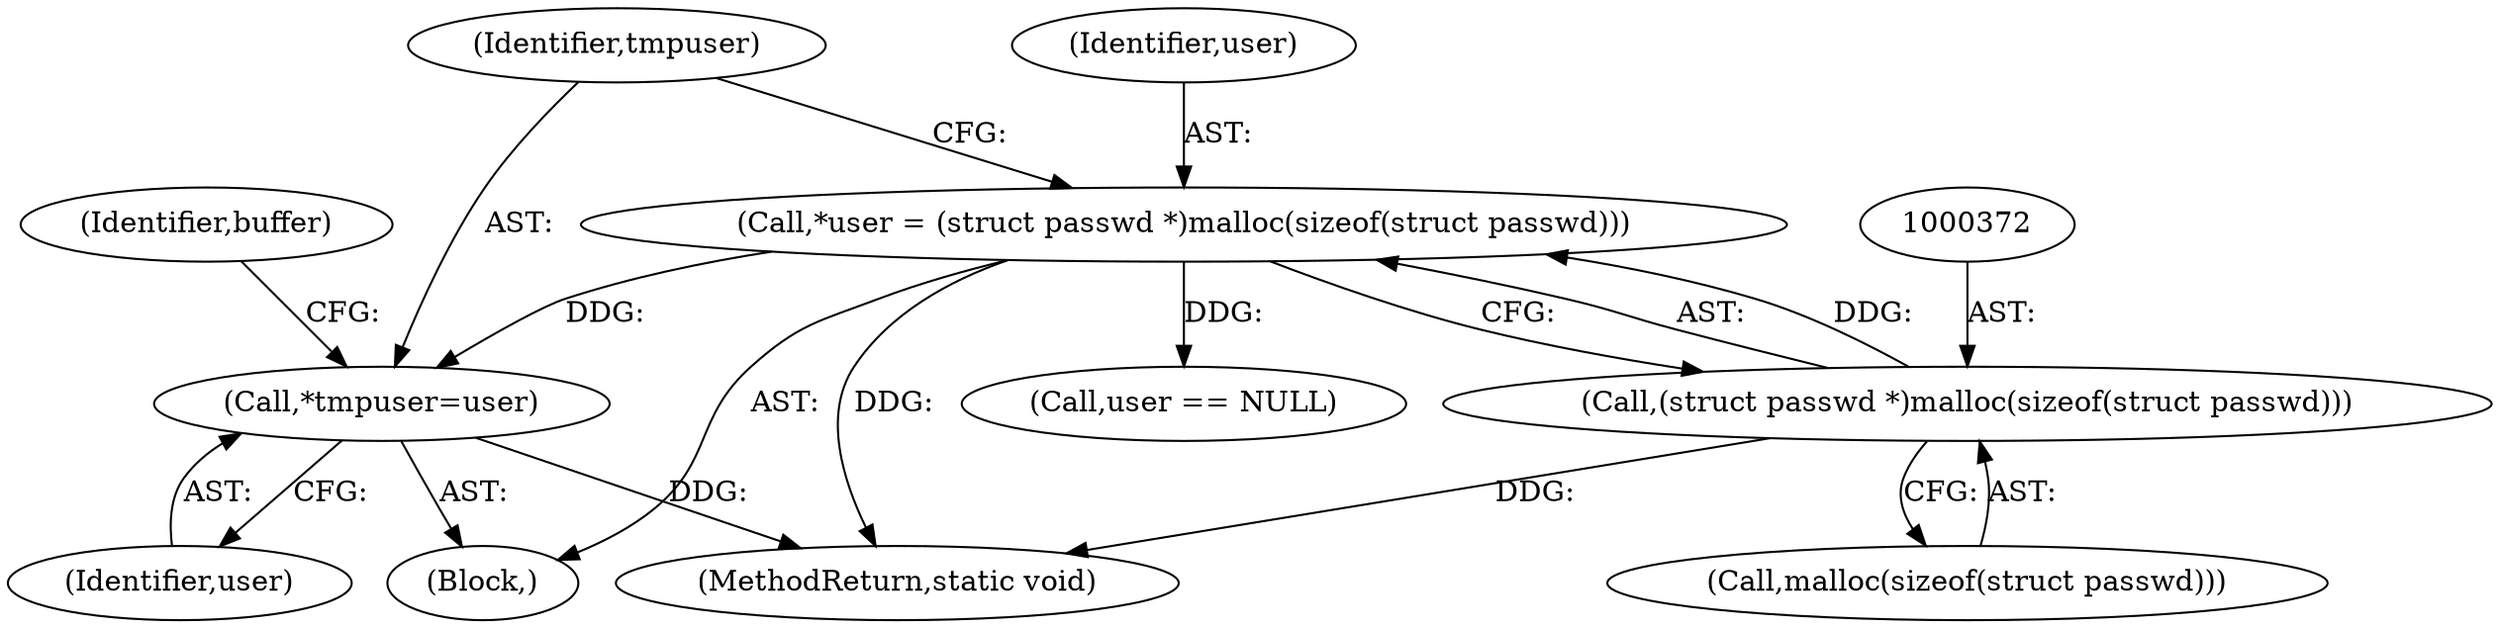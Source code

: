 digraph "0_MAC-Telnet_b69d11727d4f0f8cf719c79e3fb700f55ca03e9a_2@pointer" {
"1000377" [label="(Call,*tmpuser=user)"];
"1000369" [label="(Call,*user = (struct passwd *)malloc(sizeof(struct passwd)))"];
"1000371" [label="(Call,(struct passwd *)malloc(sizeof(struct passwd)))"];
"1000705" [label="(MethodReturn,static void)"];
"1000369" [label="(Call,*user = (struct passwd *)malloc(sizeof(struct passwd)))"];
"1000378" [label="(Identifier,tmpuser)"];
"1000371" [label="(Call,(struct passwd *)malloc(sizeof(struct passwd)))"];
"1000370" [label="(Identifier,user)"];
"1000379" [label="(Identifier,user)"];
"1000382" [label="(Identifier,buffer)"];
"1000373" [label="(Call,malloc(sizeof(struct passwd)))"];
"1000365" [label="(Block,)"];
"1000377" [label="(Call,*tmpuser=user)"];
"1000387" [label="(Call,user == NULL)"];
"1000377" -> "1000365"  [label="AST: "];
"1000377" -> "1000379"  [label="CFG: "];
"1000378" -> "1000377"  [label="AST: "];
"1000379" -> "1000377"  [label="AST: "];
"1000382" -> "1000377"  [label="CFG: "];
"1000377" -> "1000705"  [label="DDG: "];
"1000369" -> "1000377"  [label="DDG: "];
"1000369" -> "1000365"  [label="AST: "];
"1000369" -> "1000371"  [label="CFG: "];
"1000370" -> "1000369"  [label="AST: "];
"1000371" -> "1000369"  [label="AST: "];
"1000378" -> "1000369"  [label="CFG: "];
"1000369" -> "1000705"  [label="DDG: "];
"1000371" -> "1000369"  [label="DDG: "];
"1000369" -> "1000387"  [label="DDG: "];
"1000371" -> "1000373"  [label="CFG: "];
"1000372" -> "1000371"  [label="AST: "];
"1000373" -> "1000371"  [label="AST: "];
"1000371" -> "1000705"  [label="DDG: "];
}
